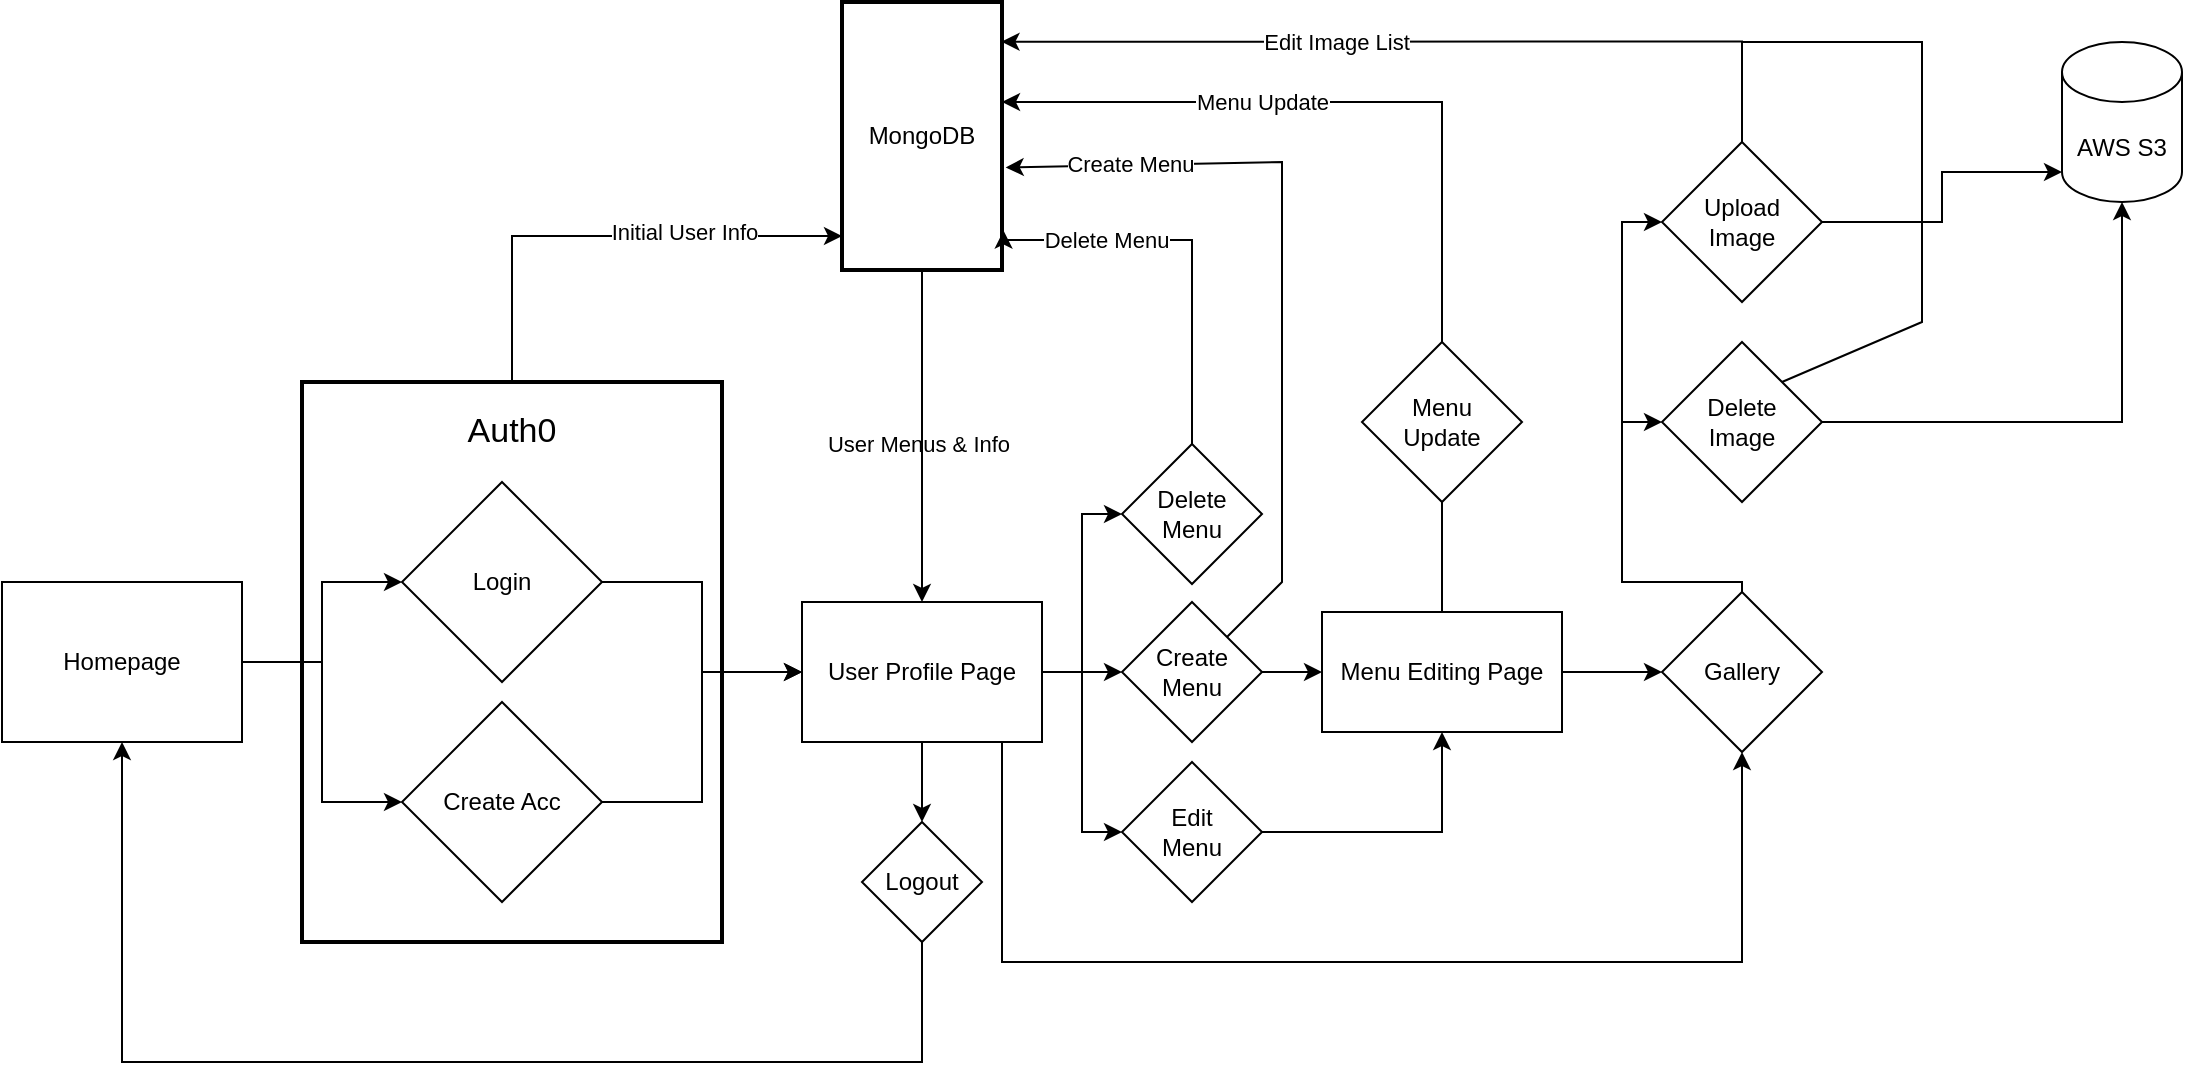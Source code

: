 <mxfile version="24.6.5" type="device">
  <diagram name="Page-1" id="ou2GP6F6eMwW04gW0Wo6">
    <mxGraphModel dx="1154" dy="532" grid="1" gridSize="10" guides="1" tooltips="1" connect="1" arrows="1" fold="1" page="1" pageScale="1" pageWidth="850" pageHeight="1100" math="0" shadow="0">
      <root>
        <mxCell id="0" />
        <mxCell id="1" parent="0" />
        <mxCell id="j016ng1t0Kr6niknBuZ4-26" value="" style="edgeStyle=orthogonalEdgeStyle;rounded=0;orthogonalLoop=1;jettySize=auto;html=1;labelBackgroundColor=none;fontColor=default;" edge="1" parent="1" source="3" target="5">
          <mxGeometry relative="1" as="geometry">
            <Array as="points">
              <mxPoint x="295" y="197" />
            </Array>
          </mxGeometry>
        </mxCell>
        <mxCell id="j016ng1t0Kr6niknBuZ4-64" value="Initial User Info" style="edgeLabel;html=1;align=center;verticalAlign=middle;resizable=0;points=[];" vertex="1" connectable="0" parent="j016ng1t0Kr6niknBuZ4-26">
          <mxGeometry x="0.338" y="2" relative="1" as="geometry">
            <mxPoint as="offset" />
          </mxGeometry>
        </mxCell>
        <mxCell id="3" value="Auth0" style="whiteSpace=wrap;strokeWidth=2;verticalAlign=top;fontSize=17;horizontal=1;labelPosition=center;verticalLabelPosition=middle;align=center;spacing=5;spacingTop=5;labelBackgroundColor=none;" parent="1" vertex="1">
          <mxGeometry x="190" y="270" width="210" height="280" as="geometry" />
        </mxCell>
        <mxCell id="j016ng1t0Kr6niknBuZ4-27" style="edgeStyle=orthogonalEdgeStyle;rounded=0;orthogonalLoop=1;jettySize=auto;html=1;labelBackgroundColor=none;fontColor=default;" edge="1" parent="1" source="5" target="j016ng1t0Kr6niknBuZ4-16">
          <mxGeometry relative="1" as="geometry" />
        </mxCell>
        <mxCell id="j016ng1t0Kr6niknBuZ4-30" value="User Menus &amp;amp; Info" style="edgeLabel;html=1;align=center;verticalAlign=middle;resizable=0;points=[];labelBackgroundColor=none;" vertex="1" connectable="0" parent="j016ng1t0Kr6niknBuZ4-27">
          <mxGeometry x="0.04" y="-2" relative="1" as="geometry">
            <mxPoint as="offset" />
          </mxGeometry>
        </mxCell>
        <mxCell id="5" value="MongoDB" style="whiteSpace=wrap;strokeWidth=2;labelBackgroundColor=none;" parent="1" vertex="1">
          <mxGeometry x="460" y="80" width="80" height="134" as="geometry" />
        </mxCell>
        <mxCell id="j016ng1t0Kr6niknBuZ4-15" value="" style="edgeStyle=orthogonalEdgeStyle;rounded=0;orthogonalLoop=1;jettySize=auto;html=1;labelBackgroundColor=none;fontColor=default;" edge="1" parent="1" source="j016ng1t0Kr6niknBuZ4-11" target="j016ng1t0Kr6niknBuZ4-14">
          <mxGeometry relative="1" as="geometry" />
        </mxCell>
        <mxCell id="j016ng1t0Kr6niknBuZ4-21" value="" style="edgeStyle=orthogonalEdgeStyle;rounded=0;orthogonalLoop=1;jettySize=auto;html=1;labelBackgroundColor=none;fontColor=default;" edge="1" parent="1" source="j016ng1t0Kr6niknBuZ4-11" target="j016ng1t0Kr6niknBuZ4-20">
          <mxGeometry relative="1" as="geometry" />
        </mxCell>
        <mxCell id="j016ng1t0Kr6niknBuZ4-11" value="Homepage" style="rounded=0;whiteSpace=wrap;html=1;labelBackgroundColor=none;" vertex="1" parent="1">
          <mxGeometry x="40" y="370" width="120" height="80" as="geometry" />
        </mxCell>
        <mxCell id="j016ng1t0Kr6niknBuZ4-17" value="" style="edgeStyle=orthogonalEdgeStyle;rounded=0;orthogonalLoop=1;jettySize=auto;html=1;labelBackgroundColor=none;fontColor=default;" edge="1" parent="1" source="j016ng1t0Kr6niknBuZ4-14" target="j016ng1t0Kr6niknBuZ4-16">
          <mxGeometry relative="1" as="geometry" />
        </mxCell>
        <mxCell id="j016ng1t0Kr6niknBuZ4-14" value="Login" style="rhombus;whiteSpace=wrap;html=1;labelBackgroundColor=none;" vertex="1" parent="1">
          <mxGeometry x="240" y="320" width="100" height="100" as="geometry" />
        </mxCell>
        <mxCell id="j016ng1t0Kr6niknBuZ4-32" value="" style="edgeStyle=orthogonalEdgeStyle;rounded=0;orthogonalLoop=1;jettySize=auto;html=1;labelBackgroundColor=none;fontColor=default;" edge="1" parent="1" source="j016ng1t0Kr6niknBuZ4-16" target="j016ng1t0Kr6niknBuZ4-31">
          <mxGeometry relative="1" as="geometry" />
        </mxCell>
        <mxCell id="j016ng1t0Kr6niknBuZ4-44" style="edgeStyle=orthogonalEdgeStyle;rounded=0;orthogonalLoop=1;jettySize=auto;html=1;entryX=0;entryY=0.5;entryDx=0;entryDy=0;labelBackgroundColor=none;fontColor=default;" edge="1" parent="1" source="j016ng1t0Kr6niknBuZ4-16" target="j016ng1t0Kr6niknBuZ4-37">
          <mxGeometry relative="1" as="geometry" />
        </mxCell>
        <mxCell id="j016ng1t0Kr6niknBuZ4-45" style="edgeStyle=orthogonalEdgeStyle;rounded=0;orthogonalLoop=1;jettySize=auto;html=1;entryX=0;entryY=0.5;entryDx=0;entryDy=0;labelBackgroundColor=none;fontColor=default;" edge="1" parent="1" source="j016ng1t0Kr6niknBuZ4-16" target="j016ng1t0Kr6niknBuZ4-35">
          <mxGeometry relative="1" as="geometry" />
        </mxCell>
        <mxCell id="j016ng1t0Kr6niknBuZ4-46" style="edgeStyle=orthogonalEdgeStyle;rounded=0;orthogonalLoop=1;jettySize=auto;html=1;entryX=0;entryY=0.5;entryDx=0;entryDy=0;labelBackgroundColor=none;fontColor=default;" edge="1" parent="1" source="j016ng1t0Kr6niknBuZ4-16" target="j016ng1t0Kr6niknBuZ4-36">
          <mxGeometry relative="1" as="geometry" />
        </mxCell>
        <mxCell id="j016ng1t0Kr6niknBuZ4-70" style="edgeStyle=orthogonalEdgeStyle;rounded=0;orthogonalLoop=1;jettySize=auto;html=1;exitX=0.75;exitY=1;exitDx=0;exitDy=0;entryX=0.5;entryY=1;entryDx=0;entryDy=0;" edge="1" parent="1" source="j016ng1t0Kr6niknBuZ4-16" target="j016ng1t0Kr6niknBuZ4-67">
          <mxGeometry relative="1" as="geometry">
            <Array as="points">
              <mxPoint x="540" y="450" />
              <mxPoint x="540" y="560" />
              <mxPoint x="910" y="560" />
            </Array>
          </mxGeometry>
        </mxCell>
        <mxCell id="j016ng1t0Kr6niknBuZ4-16" value="User Profile Page" style="whiteSpace=wrap;html=1;labelBackgroundColor=none;" vertex="1" parent="1">
          <mxGeometry x="440" y="380" width="120" height="70" as="geometry" />
        </mxCell>
        <mxCell id="j016ng1t0Kr6niknBuZ4-24" value="" style="edgeStyle=orthogonalEdgeStyle;rounded=0;orthogonalLoop=1;jettySize=auto;html=1;labelBackgroundColor=none;fontColor=default;" edge="1" parent="1" source="j016ng1t0Kr6niknBuZ4-20" target="j016ng1t0Kr6niknBuZ4-16">
          <mxGeometry relative="1" as="geometry" />
        </mxCell>
        <mxCell id="j016ng1t0Kr6niknBuZ4-20" value="Create Acc" style="rhombus;whiteSpace=wrap;html=1;labelBackgroundColor=none;" vertex="1" parent="1">
          <mxGeometry x="240" y="430" width="100" height="100" as="geometry" />
        </mxCell>
        <mxCell id="j016ng1t0Kr6niknBuZ4-33" style="edgeStyle=orthogonalEdgeStyle;rounded=0;orthogonalLoop=1;jettySize=auto;html=1;entryX=0.5;entryY=1;entryDx=0;entryDy=0;labelBackgroundColor=none;fontColor=default;" edge="1" parent="1" source="j016ng1t0Kr6niknBuZ4-31" target="j016ng1t0Kr6niknBuZ4-11">
          <mxGeometry relative="1" as="geometry">
            <Array as="points">
              <mxPoint x="500" y="610" />
              <mxPoint x="100" y="610" />
            </Array>
          </mxGeometry>
        </mxCell>
        <mxCell id="j016ng1t0Kr6niknBuZ4-31" value="Logout" style="rhombus;whiteSpace=wrap;html=1;labelBackgroundColor=none;" vertex="1" parent="1">
          <mxGeometry x="470" y="490" width="60" height="60" as="geometry" />
        </mxCell>
        <mxCell id="j016ng1t0Kr6niknBuZ4-52" style="edgeStyle=orthogonalEdgeStyle;rounded=0;orthogonalLoop=1;jettySize=auto;html=1;entryX=0.5;entryY=1;entryDx=0;entryDy=0;labelBackgroundColor=none;fontColor=default;" edge="1" parent="1" source="j016ng1t0Kr6niknBuZ4-35" target="j016ng1t0Kr6niknBuZ4-50">
          <mxGeometry relative="1" as="geometry" />
        </mxCell>
        <mxCell id="j016ng1t0Kr6niknBuZ4-35" value="Edit&lt;div&gt;Menu&lt;/div&gt;" style="rhombus;whiteSpace=wrap;html=1;labelBackgroundColor=none;" vertex="1" parent="1">
          <mxGeometry x="600" y="460" width="70" height="70" as="geometry" />
        </mxCell>
        <mxCell id="j016ng1t0Kr6niknBuZ4-36" value="Delete Menu" style="rhombus;whiteSpace=wrap;html=1;labelBackgroundColor=none;" vertex="1" parent="1">
          <mxGeometry x="600" y="301" width="70" height="70" as="geometry" />
        </mxCell>
        <mxCell id="j016ng1t0Kr6niknBuZ4-51" value="" style="edgeStyle=orthogonalEdgeStyle;rounded=0;orthogonalLoop=1;jettySize=auto;html=1;labelBackgroundColor=none;fontColor=default;" edge="1" parent="1" source="j016ng1t0Kr6niknBuZ4-37" target="j016ng1t0Kr6niknBuZ4-50">
          <mxGeometry relative="1" as="geometry" />
        </mxCell>
        <mxCell id="j016ng1t0Kr6niknBuZ4-37" value="Create Menu" style="rhombus;whiteSpace=wrap;html=1;labelBackgroundColor=none;" vertex="1" parent="1">
          <mxGeometry x="600" y="380" width="70" height="70" as="geometry" />
        </mxCell>
        <mxCell id="j016ng1t0Kr6niknBuZ4-53" style="edgeStyle=orthogonalEdgeStyle;rounded=0;orthogonalLoop=1;jettySize=auto;html=1;entryX=1;entryY=0.5;entryDx=0;entryDy=0;exitX=0.523;exitY=0.04;exitDx=0;exitDy=0;exitPerimeter=0;labelBackgroundColor=none;fontColor=default;" edge="1" parent="1" source="j016ng1t0Kr6niknBuZ4-50">
          <mxGeometry relative="1" as="geometry">
            <mxPoint x="540" y="130" as="targetPoint" />
            <mxPoint x="760" y="353" as="sourcePoint" />
            <Array as="points">
              <mxPoint x="760" y="387" />
              <mxPoint x="760" y="130" />
            </Array>
          </mxGeometry>
        </mxCell>
        <mxCell id="j016ng1t0Kr6niknBuZ4-62" value="Menu Update" style="edgeLabel;html=1;align=center;verticalAlign=middle;resizable=0;points=[];" vertex="1" connectable="0" parent="j016ng1t0Kr6niknBuZ4-53">
          <mxGeometry x="0.46" relative="1" as="geometry">
            <mxPoint as="offset" />
          </mxGeometry>
        </mxCell>
        <mxCell id="j016ng1t0Kr6niknBuZ4-68" value="" style="edgeStyle=orthogonalEdgeStyle;rounded=0;orthogonalLoop=1;jettySize=auto;html=1;" edge="1" parent="1" source="j016ng1t0Kr6niknBuZ4-50" target="j016ng1t0Kr6niknBuZ4-67">
          <mxGeometry relative="1" as="geometry">
            <Array as="points">
              <mxPoint x="860" y="415" />
            </Array>
          </mxGeometry>
        </mxCell>
        <mxCell id="j016ng1t0Kr6niknBuZ4-50" value="Menu Editing Page" style="whiteSpace=wrap;html=1;labelBackgroundColor=none;" vertex="1" parent="1">
          <mxGeometry x="700" y="385" width="120" height="60" as="geometry" />
        </mxCell>
        <mxCell id="j016ng1t0Kr6niknBuZ4-54" style="edgeStyle=orthogonalEdgeStyle;rounded=0;orthogonalLoop=1;jettySize=auto;html=1;entryX=1.01;entryY=0.853;entryDx=0;entryDy=0;entryPerimeter=0;labelBackgroundColor=none;fontColor=default;" edge="1" parent="1" source="j016ng1t0Kr6niknBuZ4-36" target="5">
          <mxGeometry relative="1" as="geometry">
            <Array as="points">
              <mxPoint x="635" y="199" />
            </Array>
          </mxGeometry>
        </mxCell>
        <mxCell id="j016ng1t0Kr6niknBuZ4-66" value="Delete Menu" style="edgeLabel;html=1;align=center;verticalAlign=middle;resizable=0;points=[];" vertex="1" connectable="0" parent="j016ng1t0Kr6niknBuZ4-54">
          <mxGeometry x="0.442" y="2" relative="1" as="geometry">
            <mxPoint y="-2" as="offset" />
          </mxGeometry>
        </mxCell>
        <mxCell id="j016ng1t0Kr6niknBuZ4-60" value="" style="endArrow=classic;html=1;rounded=0;entryX=1.023;entryY=0.68;entryDx=0;entryDy=0;entryPerimeter=0;exitX=1;exitY=0;exitDx=0;exitDy=0;labelBackgroundColor=none;fontColor=default;" edge="1" parent="1" source="j016ng1t0Kr6niknBuZ4-37">
          <mxGeometry width="50" height="50" relative="1" as="geometry">
            <mxPoint x="650" y="377" as="sourcePoint" />
            <mxPoint x="541.84" y="162.72" as="targetPoint" />
            <Array as="points">
              <mxPoint x="680" y="370" />
              <mxPoint x="680" y="160" />
            </Array>
          </mxGeometry>
        </mxCell>
        <mxCell id="j016ng1t0Kr6niknBuZ4-65" value="Create Menu" style="edgeLabel;html=1;align=center;verticalAlign=middle;resizable=0;points=[];" vertex="1" connectable="0" parent="j016ng1t0Kr6niknBuZ4-60">
          <mxGeometry x="0.681" y="-1" relative="1" as="geometry">
            <mxPoint as="offset" />
          </mxGeometry>
        </mxCell>
        <mxCell id="j016ng1t0Kr6niknBuZ4-63" value="Menu&lt;div&gt;Update&lt;/div&gt;" style="rhombus;whiteSpace=wrap;html=1;" vertex="1" parent="1">
          <mxGeometry x="720" y="250" width="80" height="80" as="geometry" />
        </mxCell>
        <mxCell id="j016ng1t0Kr6niknBuZ4-83" style="edgeStyle=orthogonalEdgeStyle;rounded=0;orthogonalLoop=1;jettySize=auto;html=1;exitX=0.5;exitY=0;exitDx=0;exitDy=0;entryX=0;entryY=0.5;entryDx=0;entryDy=0;" edge="1" parent="1" source="j016ng1t0Kr6niknBuZ4-67" target="j016ng1t0Kr6niknBuZ4-71">
          <mxGeometry relative="1" as="geometry">
            <Array as="points">
              <mxPoint x="910" y="370" />
              <mxPoint x="850" y="370" />
              <mxPoint x="850" y="190" />
            </Array>
          </mxGeometry>
        </mxCell>
        <mxCell id="j016ng1t0Kr6niknBuZ4-84" style="edgeStyle=orthogonalEdgeStyle;rounded=0;orthogonalLoop=1;jettySize=auto;html=1;entryX=0;entryY=0.5;entryDx=0;entryDy=0;" edge="1" parent="1" source="j016ng1t0Kr6niknBuZ4-67" target="j016ng1t0Kr6niknBuZ4-73">
          <mxGeometry relative="1" as="geometry">
            <Array as="points">
              <mxPoint x="910" y="370" />
              <mxPoint x="850" y="370" />
              <mxPoint x="850" y="290" />
            </Array>
          </mxGeometry>
        </mxCell>
        <mxCell id="j016ng1t0Kr6niknBuZ4-67" value="Gallery" style="rhombus;whiteSpace=wrap;html=1;labelBackgroundColor=none;" vertex="1" parent="1">
          <mxGeometry x="870" y="375" width="80" height="80" as="geometry" />
        </mxCell>
        <mxCell id="j016ng1t0Kr6niknBuZ4-90" style="edgeStyle=orthogonalEdgeStyle;rounded=0;orthogonalLoop=1;jettySize=auto;html=1;entryX=0.997;entryY=0.148;entryDx=0;entryDy=0;entryPerimeter=0;" edge="1" parent="1" source="j016ng1t0Kr6niknBuZ4-71" target="5">
          <mxGeometry relative="1" as="geometry">
            <mxPoint x="550" y="100" as="targetPoint" />
            <Array as="points">
              <mxPoint x="910" y="100" />
            </Array>
          </mxGeometry>
        </mxCell>
        <mxCell id="j016ng1t0Kr6niknBuZ4-91" value="Edit Image List" style="edgeLabel;html=1;align=center;verticalAlign=middle;resizable=0;points=[];" vertex="1" connectable="0" parent="j016ng1t0Kr6niknBuZ4-90">
          <mxGeometry x="0.206" relative="1" as="geometry">
            <mxPoint as="offset" />
          </mxGeometry>
        </mxCell>
        <mxCell id="j016ng1t0Kr6niknBuZ4-71" value="Upload&lt;div&gt;Image&lt;/div&gt;" style="rhombus;whiteSpace=wrap;html=1;labelBackgroundColor=none;" vertex="1" parent="1">
          <mxGeometry x="870" y="150" width="80" height="80" as="geometry" />
        </mxCell>
        <mxCell id="j016ng1t0Kr6niknBuZ4-73" value="Delete&lt;div&gt;&lt;span style=&quot;background-color: initial;&quot;&gt;Image&lt;/span&gt;&lt;/div&gt;" style="rhombus;whiteSpace=wrap;html=1;labelBackgroundColor=none;" vertex="1" parent="1">
          <mxGeometry x="870" y="250" width="80" height="80" as="geometry" />
        </mxCell>
        <mxCell id="j016ng1t0Kr6niknBuZ4-87" value="AWS S3" style="shape=cylinder3;whiteSpace=wrap;html=1;boundedLbl=1;backgroundOutline=1;size=15;" vertex="1" parent="1">
          <mxGeometry x="1070" y="100" width="60" height="80" as="geometry" />
        </mxCell>
        <mxCell id="j016ng1t0Kr6niknBuZ4-88" style="edgeStyle=orthogonalEdgeStyle;rounded=0;orthogonalLoop=1;jettySize=auto;html=1;entryX=0.5;entryY=1;entryDx=0;entryDy=0;entryPerimeter=0;" edge="1" parent="1" source="j016ng1t0Kr6niknBuZ4-73" target="j016ng1t0Kr6niknBuZ4-87">
          <mxGeometry relative="1" as="geometry" />
        </mxCell>
        <mxCell id="j016ng1t0Kr6niknBuZ4-89" style="edgeStyle=orthogonalEdgeStyle;rounded=0;orthogonalLoop=1;jettySize=auto;html=1;entryX=0;entryY=1;entryDx=0;entryDy=-15;entryPerimeter=0;" edge="1" parent="1" source="j016ng1t0Kr6niknBuZ4-71" target="j016ng1t0Kr6niknBuZ4-87">
          <mxGeometry relative="1" as="geometry" />
        </mxCell>
        <mxCell id="j016ng1t0Kr6niknBuZ4-95" value="" style="endArrow=none;html=1;rounded=0;exitX=1;exitY=0;exitDx=0;exitDy=0;" edge="1" parent="1" source="j016ng1t0Kr6niknBuZ4-73">
          <mxGeometry width="50" height="50" relative="1" as="geometry">
            <mxPoint x="840" y="210" as="sourcePoint" />
            <mxPoint x="910" y="100" as="targetPoint" />
            <Array as="points">
              <mxPoint x="1000" y="240" />
              <mxPoint x="1000" y="100" />
            </Array>
          </mxGeometry>
        </mxCell>
      </root>
    </mxGraphModel>
  </diagram>
</mxfile>
